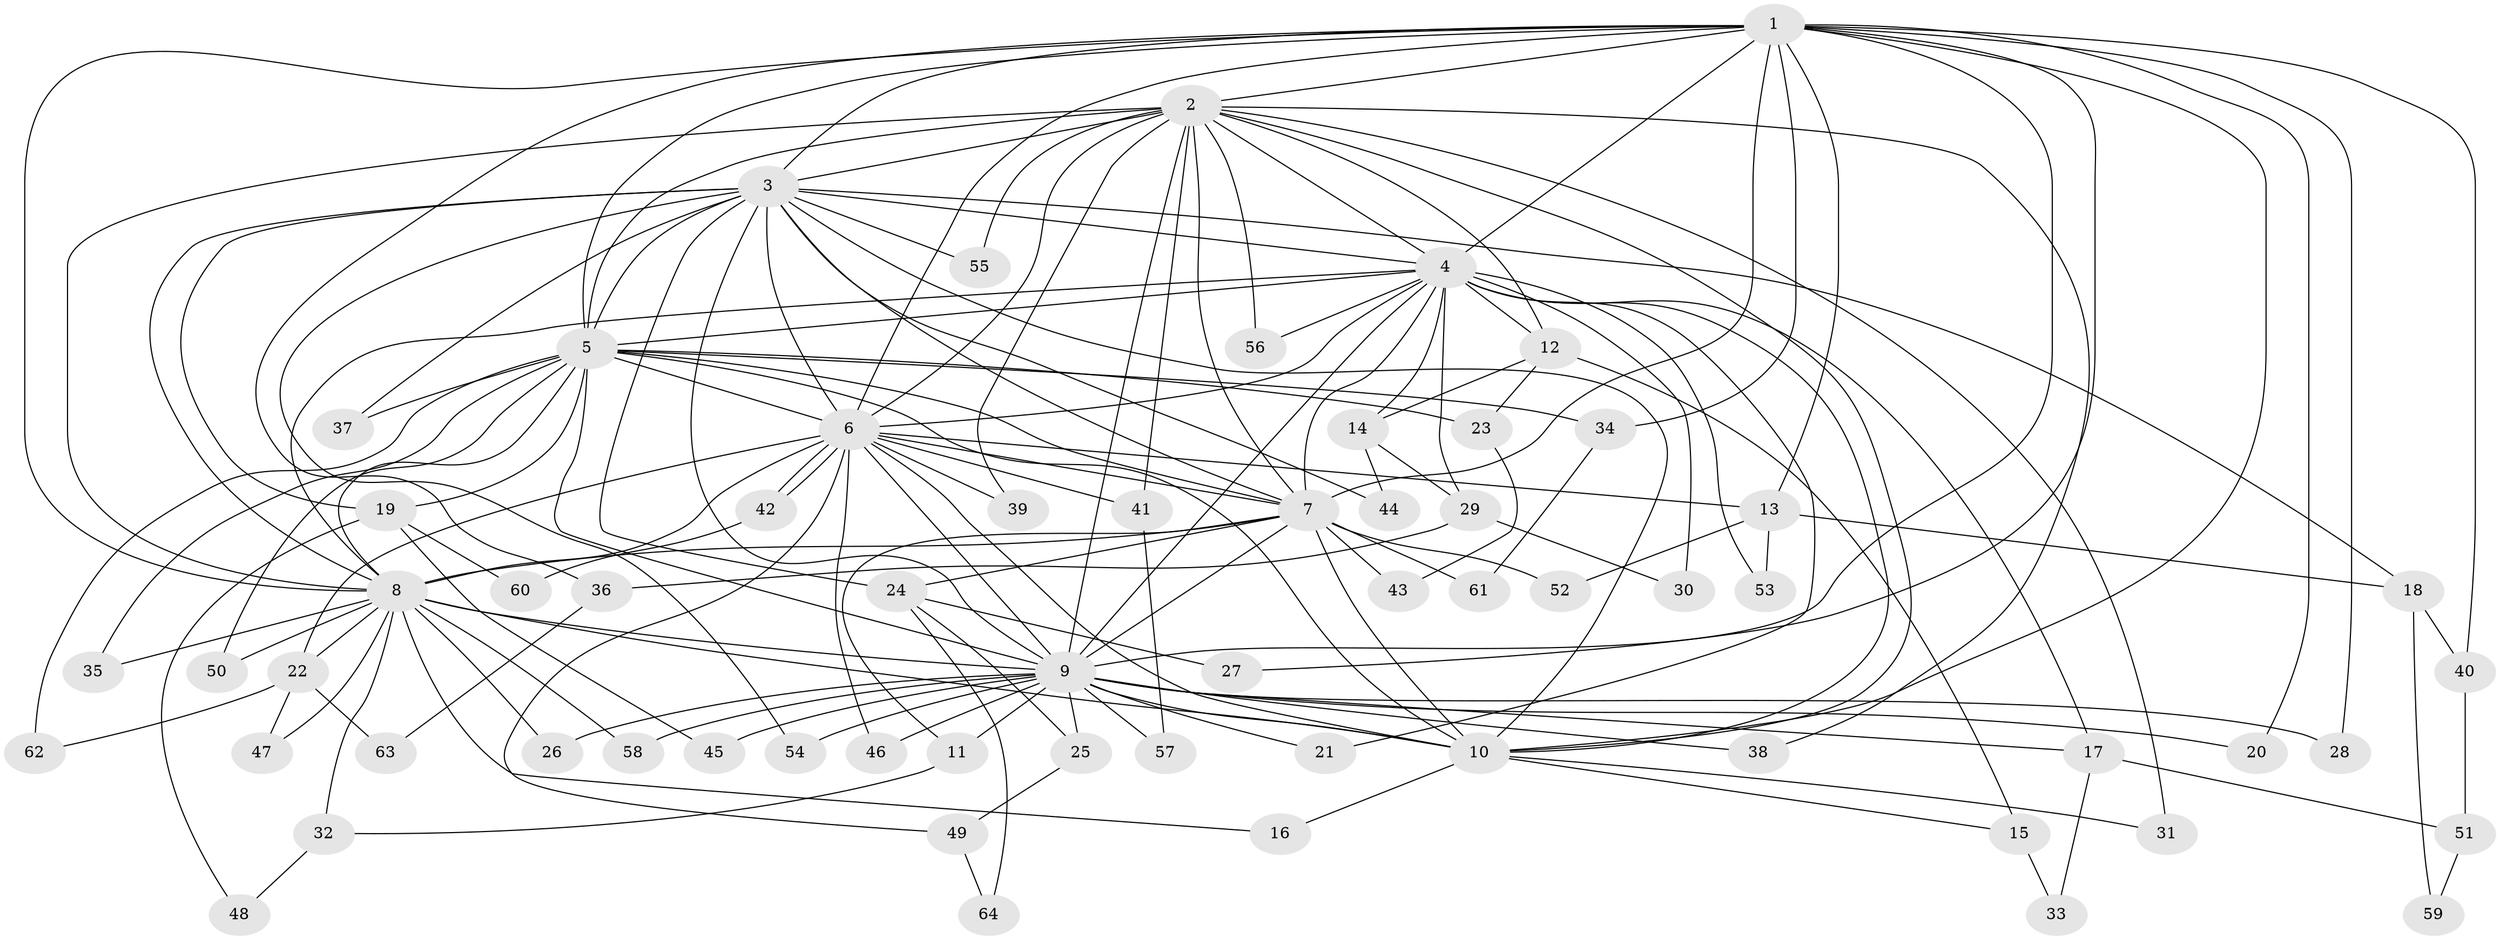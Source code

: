 // Generated by graph-tools (version 1.1) at 2025/25/03/09/25 03:25:42]
// undirected, 64 vertices, 153 edges
graph export_dot {
graph [start="1"]
  node [color=gray90,style=filled];
  1;
  2;
  3;
  4;
  5;
  6;
  7;
  8;
  9;
  10;
  11;
  12;
  13;
  14;
  15;
  16;
  17;
  18;
  19;
  20;
  21;
  22;
  23;
  24;
  25;
  26;
  27;
  28;
  29;
  30;
  31;
  32;
  33;
  34;
  35;
  36;
  37;
  38;
  39;
  40;
  41;
  42;
  43;
  44;
  45;
  46;
  47;
  48;
  49;
  50;
  51;
  52;
  53;
  54;
  55;
  56;
  57;
  58;
  59;
  60;
  61;
  62;
  63;
  64;
  1 -- 2;
  1 -- 3;
  1 -- 4;
  1 -- 5;
  1 -- 6;
  1 -- 7;
  1 -- 8;
  1 -- 9;
  1 -- 10;
  1 -- 13;
  1 -- 20;
  1 -- 27;
  1 -- 28;
  1 -- 34;
  1 -- 36;
  1 -- 40;
  2 -- 3;
  2 -- 4;
  2 -- 5;
  2 -- 6;
  2 -- 7;
  2 -- 8;
  2 -- 9;
  2 -- 10;
  2 -- 12;
  2 -- 31;
  2 -- 38;
  2 -- 39;
  2 -- 41;
  2 -- 55;
  2 -- 56;
  3 -- 4;
  3 -- 5;
  3 -- 6;
  3 -- 7;
  3 -- 8;
  3 -- 9;
  3 -- 10;
  3 -- 18;
  3 -- 19;
  3 -- 24;
  3 -- 37;
  3 -- 44;
  3 -- 54;
  3 -- 55;
  4 -- 5;
  4 -- 6;
  4 -- 7;
  4 -- 8;
  4 -- 9;
  4 -- 10;
  4 -- 12;
  4 -- 14;
  4 -- 17;
  4 -- 21;
  4 -- 29;
  4 -- 30;
  4 -- 53;
  4 -- 56;
  5 -- 6;
  5 -- 7;
  5 -- 8;
  5 -- 9;
  5 -- 10;
  5 -- 19;
  5 -- 23;
  5 -- 34;
  5 -- 35;
  5 -- 37;
  5 -- 50;
  5 -- 62;
  6 -- 7;
  6 -- 8;
  6 -- 9;
  6 -- 10;
  6 -- 13;
  6 -- 22;
  6 -- 39;
  6 -- 41;
  6 -- 42;
  6 -- 42;
  6 -- 46;
  6 -- 49;
  7 -- 8;
  7 -- 9;
  7 -- 10;
  7 -- 11;
  7 -- 24;
  7 -- 43;
  7 -- 52;
  7 -- 61;
  8 -- 9;
  8 -- 10;
  8 -- 16;
  8 -- 22;
  8 -- 26;
  8 -- 32;
  8 -- 35;
  8 -- 47;
  8 -- 50;
  8 -- 58;
  9 -- 10;
  9 -- 11;
  9 -- 17;
  9 -- 20;
  9 -- 21;
  9 -- 25;
  9 -- 26;
  9 -- 28;
  9 -- 38;
  9 -- 45;
  9 -- 46;
  9 -- 54;
  9 -- 57;
  9 -- 58;
  10 -- 15;
  10 -- 16;
  10 -- 31;
  11 -- 32;
  12 -- 14;
  12 -- 15;
  12 -- 23;
  13 -- 18;
  13 -- 52;
  13 -- 53;
  14 -- 29;
  14 -- 44;
  15 -- 33;
  17 -- 33;
  17 -- 51;
  18 -- 40;
  18 -- 59;
  19 -- 45;
  19 -- 48;
  19 -- 60;
  22 -- 47;
  22 -- 62;
  22 -- 63;
  23 -- 43;
  24 -- 25;
  24 -- 27;
  24 -- 64;
  25 -- 49;
  29 -- 30;
  29 -- 36;
  32 -- 48;
  34 -- 61;
  36 -- 63;
  40 -- 51;
  41 -- 57;
  42 -- 60;
  49 -- 64;
  51 -- 59;
}
